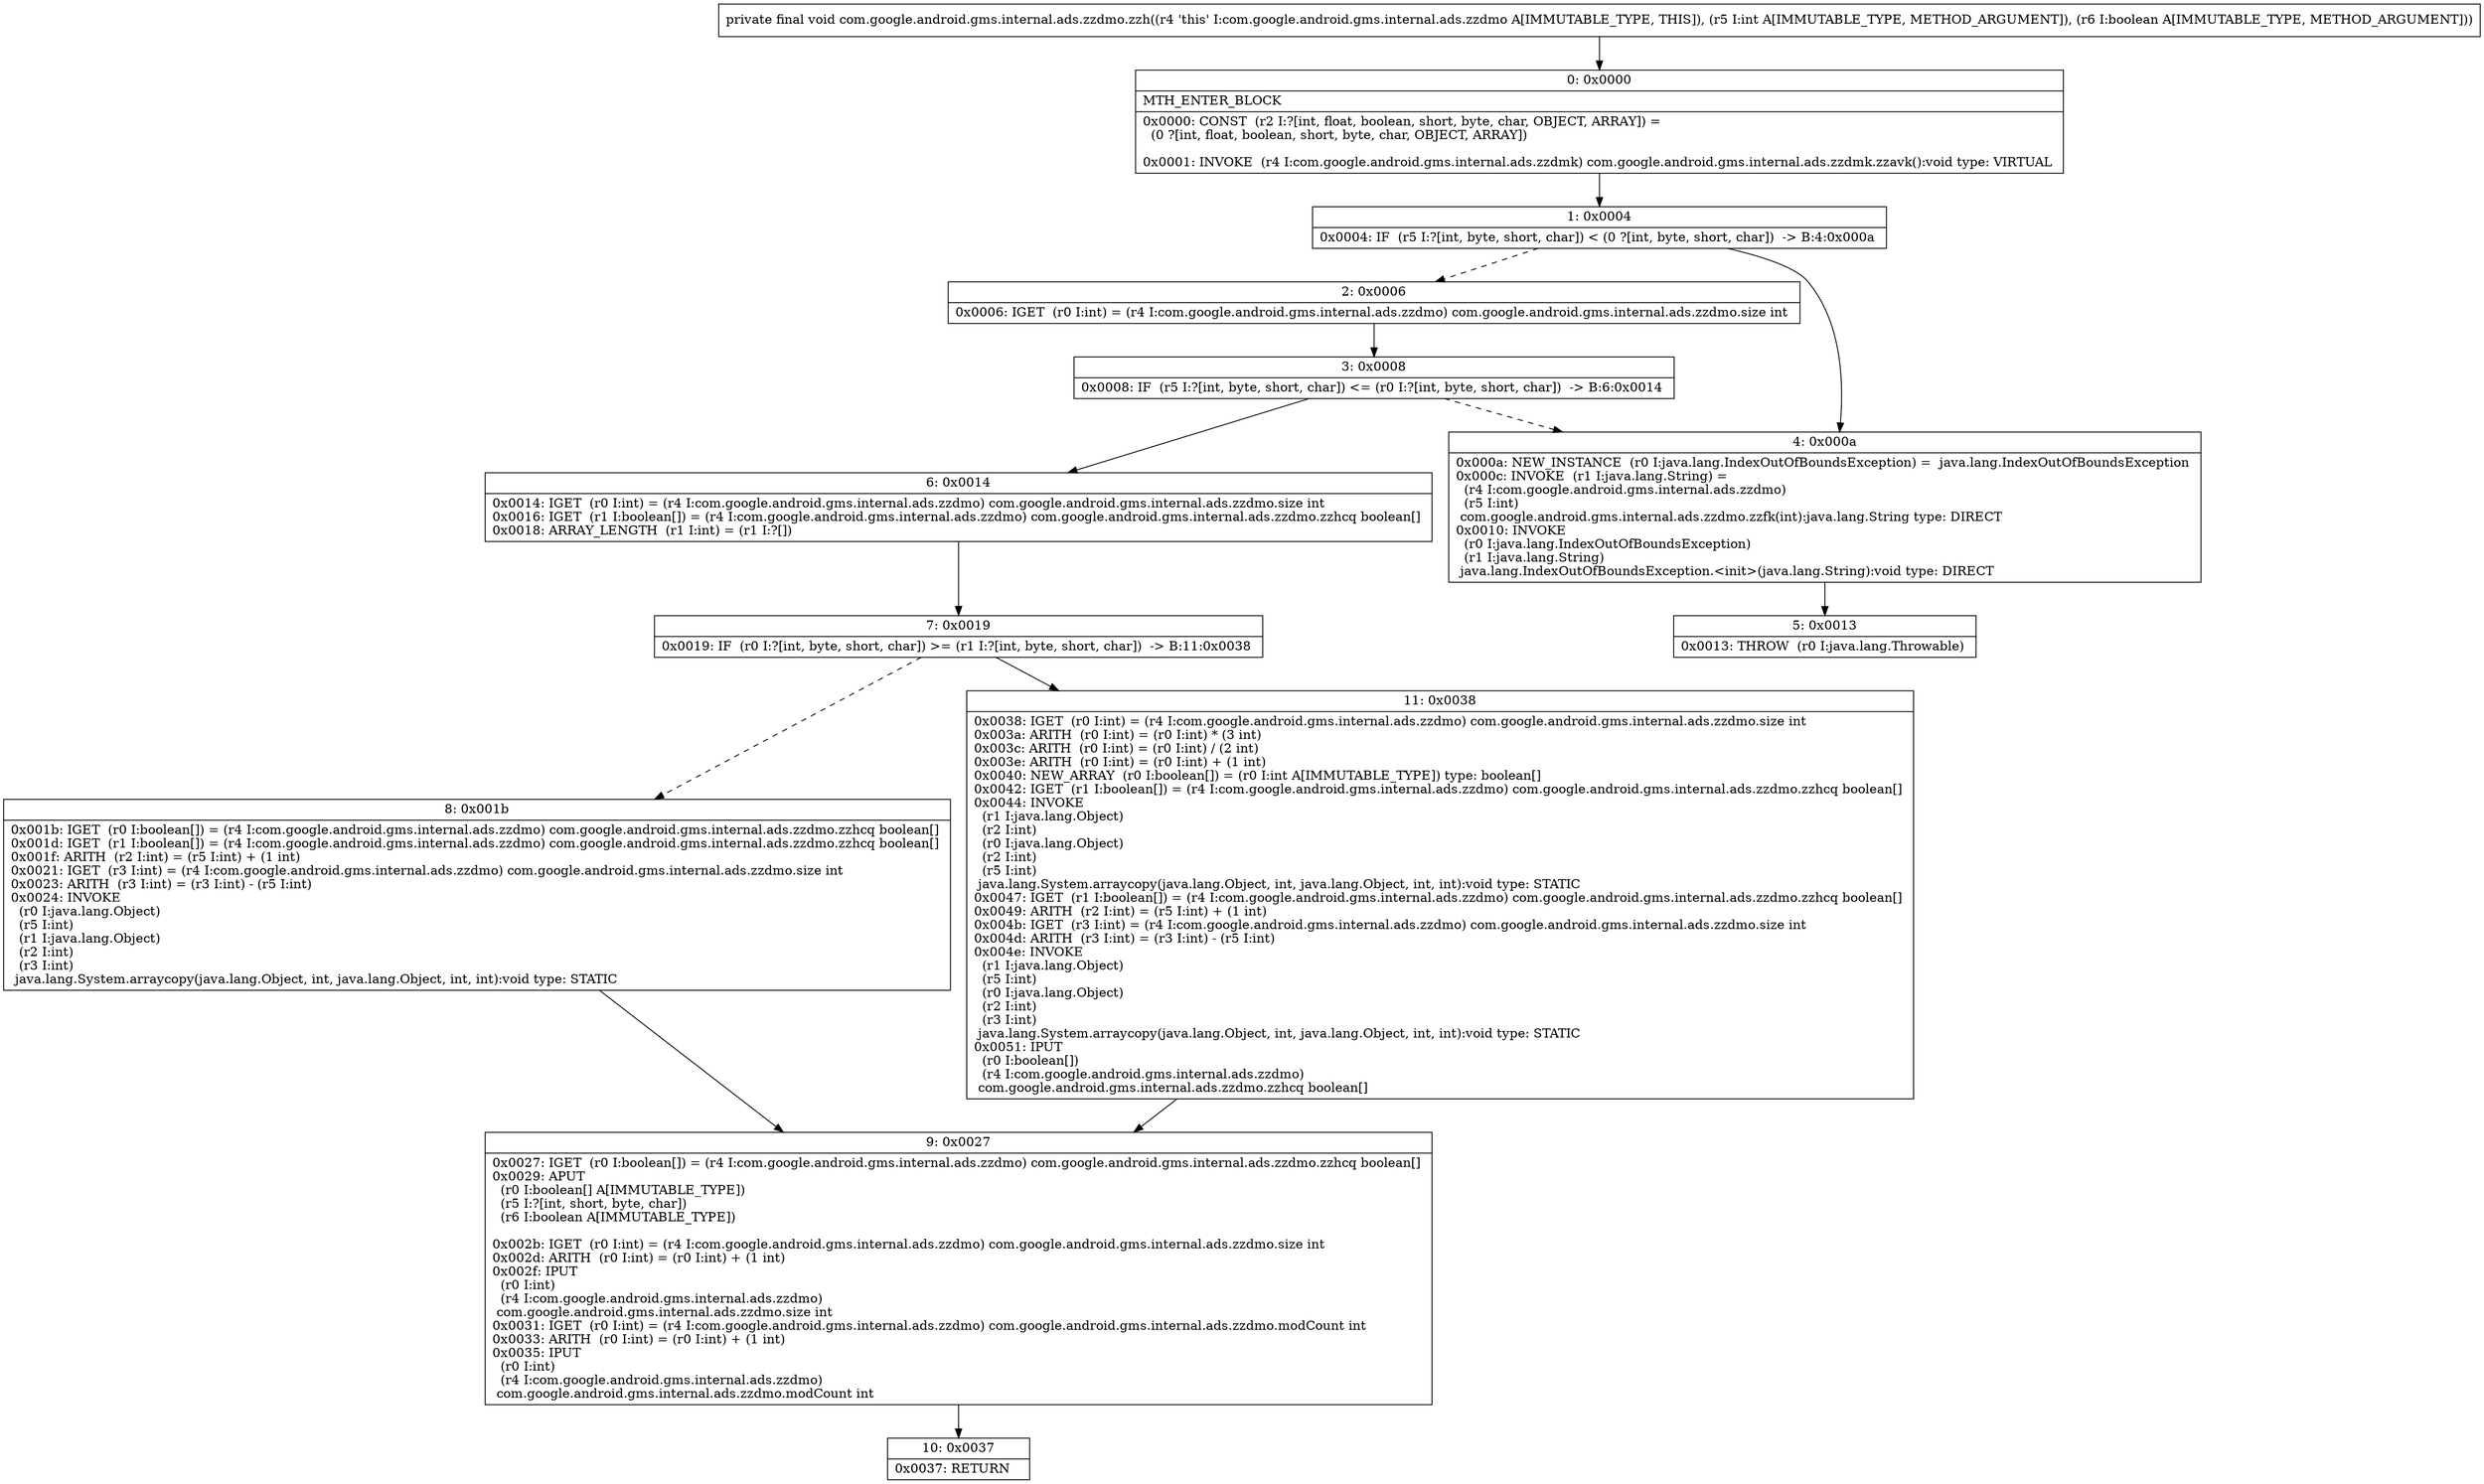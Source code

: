 digraph "CFG forcom.google.android.gms.internal.ads.zzdmo.zzh(IZ)V" {
Node_0 [shape=record,label="{0\:\ 0x0000|MTH_ENTER_BLOCK\l|0x0000: CONST  (r2 I:?[int, float, boolean, short, byte, char, OBJECT, ARRAY]) = \l  (0 ?[int, float, boolean, short, byte, char, OBJECT, ARRAY])\l \l0x0001: INVOKE  (r4 I:com.google.android.gms.internal.ads.zzdmk) com.google.android.gms.internal.ads.zzdmk.zzavk():void type: VIRTUAL \l}"];
Node_1 [shape=record,label="{1\:\ 0x0004|0x0004: IF  (r5 I:?[int, byte, short, char]) \< (0 ?[int, byte, short, char])  \-\> B:4:0x000a \l}"];
Node_2 [shape=record,label="{2\:\ 0x0006|0x0006: IGET  (r0 I:int) = (r4 I:com.google.android.gms.internal.ads.zzdmo) com.google.android.gms.internal.ads.zzdmo.size int \l}"];
Node_3 [shape=record,label="{3\:\ 0x0008|0x0008: IF  (r5 I:?[int, byte, short, char]) \<= (r0 I:?[int, byte, short, char])  \-\> B:6:0x0014 \l}"];
Node_4 [shape=record,label="{4\:\ 0x000a|0x000a: NEW_INSTANCE  (r0 I:java.lang.IndexOutOfBoundsException) =  java.lang.IndexOutOfBoundsException \l0x000c: INVOKE  (r1 I:java.lang.String) = \l  (r4 I:com.google.android.gms.internal.ads.zzdmo)\l  (r5 I:int)\l com.google.android.gms.internal.ads.zzdmo.zzfk(int):java.lang.String type: DIRECT \l0x0010: INVOKE  \l  (r0 I:java.lang.IndexOutOfBoundsException)\l  (r1 I:java.lang.String)\l java.lang.IndexOutOfBoundsException.\<init\>(java.lang.String):void type: DIRECT \l}"];
Node_5 [shape=record,label="{5\:\ 0x0013|0x0013: THROW  (r0 I:java.lang.Throwable) \l}"];
Node_6 [shape=record,label="{6\:\ 0x0014|0x0014: IGET  (r0 I:int) = (r4 I:com.google.android.gms.internal.ads.zzdmo) com.google.android.gms.internal.ads.zzdmo.size int \l0x0016: IGET  (r1 I:boolean[]) = (r4 I:com.google.android.gms.internal.ads.zzdmo) com.google.android.gms.internal.ads.zzdmo.zzhcq boolean[] \l0x0018: ARRAY_LENGTH  (r1 I:int) = (r1 I:?[]) \l}"];
Node_7 [shape=record,label="{7\:\ 0x0019|0x0019: IF  (r0 I:?[int, byte, short, char]) \>= (r1 I:?[int, byte, short, char])  \-\> B:11:0x0038 \l}"];
Node_8 [shape=record,label="{8\:\ 0x001b|0x001b: IGET  (r0 I:boolean[]) = (r4 I:com.google.android.gms.internal.ads.zzdmo) com.google.android.gms.internal.ads.zzdmo.zzhcq boolean[] \l0x001d: IGET  (r1 I:boolean[]) = (r4 I:com.google.android.gms.internal.ads.zzdmo) com.google.android.gms.internal.ads.zzdmo.zzhcq boolean[] \l0x001f: ARITH  (r2 I:int) = (r5 I:int) + (1 int) \l0x0021: IGET  (r3 I:int) = (r4 I:com.google.android.gms.internal.ads.zzdmo) com.google.android.gms.internal.ads.zzdmo.size int \l0x0023: ARITH  (r3 I:int) = (r3 I:int) \- (r5 I:int) \l0x0024: INVOKE  \l  (r0 I:java.lang.Object)\l  (r5 I:int)\l  (r1 I:java.lang.Object)\l  (r2 I:int)\l  (r3 I:int)\l java.lang.System.arraycopy(java.lang.Object, int, java.lang.Object, int, int):void type: STATIC \l}"];
Node_9 [shape=record,label="{9\:\ 0x0027|0x0027: IGET  (r0 I:boolean[]) = (r4 I:com.google.android.gms.internal.ads.zzdmo) com.google.android.gms.internal.ads.zzdmo.zzhcq boolean[] \l0x0029: APUT  \l  (r0 I:boolean[] A[IMMUTABLE_TYPE])\l  (r5 I:?[int, short, byte, char])\l  (r6 I:boolean A[IMMUTABLE_TYPE])\l \l0x002b: IGET  (r0 I:int) = (r4 I:com.google.android.gms.internal.ads.zzdmo) com.google.android.gms.internal.ads.zzdmo.size int \l0x002d: ARITH  (r0 I:int) = (r0 I:int) + (1 int) \l0x002f: IPUT  \l  (r0 I:int)\l  (r4 I:com.google.android.gms.internal.ads.zzdmo)\l com.google.android.gms.internal.ads.zzdmo.size int \l0x0031: IGET  (r0 I:int) = (r4 I:com.google.android.gms.internal.ads.zzdmo) com.google.android.gms.internal.ads.zzdmo.modCount int \l0x0033: ARITH  (r0 I:int) = (r0 I:int) + (1 int) \l0x0035: IPUT  \l  (r0 I:int)\l  (r4 I:com.google.android.gms.internal.ads.zzdmo)\l com.google.android.gms.internal.ads.zzdmo.modCount int \l}"];
Node_10 [shape=record,label="{10\:\ 0x0037|0x0037: RETURN   \l}"];
Node_11 [shape=record,label="{11\:\ 0x0038|0x0038: IGET  (r0 I:int) = (r4 I:com.google.android.gms.internal.ads.zzdmo) com.google.android.gms.internal.ads.zzdmo.size int \l0x003a: ARITH  (r0 I:int) = (r0 I:int) * (3 int) \l0x003c: ARITH  (r0 I:int) = (r0 I:int) \/ (2 int) \l0x003e: ARITH  (r0 I:int) = (r0 I:int) + (1 int) \l0x0040: NEW_ARRAY  (r0 I:boolean[]) = (r0 I:int A[IMMUTABLE_TYPE]) type: boolean[] \l0x0042: IGET  (r1 I:boolean[]) = (r4 I:com.google.android.gms.internal.ads.zzdmo) com.google.android.gms.internal.ads.zzdmo.zzhcq boolean[] \l0x0044: INVOKE  \l  (r1 I:java.lang.Object)\l  (r2 I:int)\l  (r0 I:java.lang.Object)\l  (r2 I:int)\l  (r5 I:int)\l java.lang.System.arraycopy(java.lang.Object, int, java.lang.Object, int, int):void type: STATIC \l0x0047: IGET  (r1 I:boolean[]) = (r4 I:com.google.android.gms.internal.ads.zzdmo) com.google.android.gms.internal.ads.zzdmo.zzhcq boolean[] \l0x0049: ARITH  (r2 I:int) = (r5 I:int) + (1 int) \l0x004b: IGET  (r3 I:int) = (r4 I:com.google.android.gms.internal.ads.zzdmo) com.google.android.gms.internal.ads.zzdmo.size int \l0x004d: ARITH  (r3 I:int) = (r3 I:int) \- (r5 I:int) \l0x004e: INVOKE  \l  (r1 I:java.lang.Object)\l  (r5 I:int)\l  (r0 I:java.lang.Object)\l  (r2 I:int)\l  (r3 I:int)\l java.lang.System.arraycopy(java.lang.Object, int, java.lang.Object, int, int):void type: STATIC \l0x0051: IPUT  \l  (r0 I:boolean[])\l  (r4 I:com.google.android.gms.internal.ads.zzdmo)\l com.google.android.gms.internal.ads.zzdmo.zzhcq boolean[] \l}"];
MethodNode[shape=record,label="{private final void com.google.android.gms.internal.ads.zzdmo.zzh((r4 'this' I:com.google.android.gms.internal.ads.zzdmo A[IMMUTABLE_TYPE, THIS]), (r5 I:int A[IMMUTABLE_TYPE, METHOD_ARGUMENT]), (r6 I:boolean A[IMMUTABLE_TYPE, METHOD_ARGUMENT])) }"];
MethodNode -> Node_0;
Node_0 -> Node_1;
Node_1 -> Node_2[style=dashed];
Node_1 -> Node_4;
Node_2 -> Node_3;
Node_3 -> Node_4[style=dashed];
Node_3 -> Node_6;
Node_4 -> Node_5;
Node_6 -> Node_7;
Node_7 -> Node_8[style=dashed];
Node_7 -> Node_11;
Node_8 -> Node_9;
Node_9 -> Node_10;
Node_11 -> Node_9;
}

